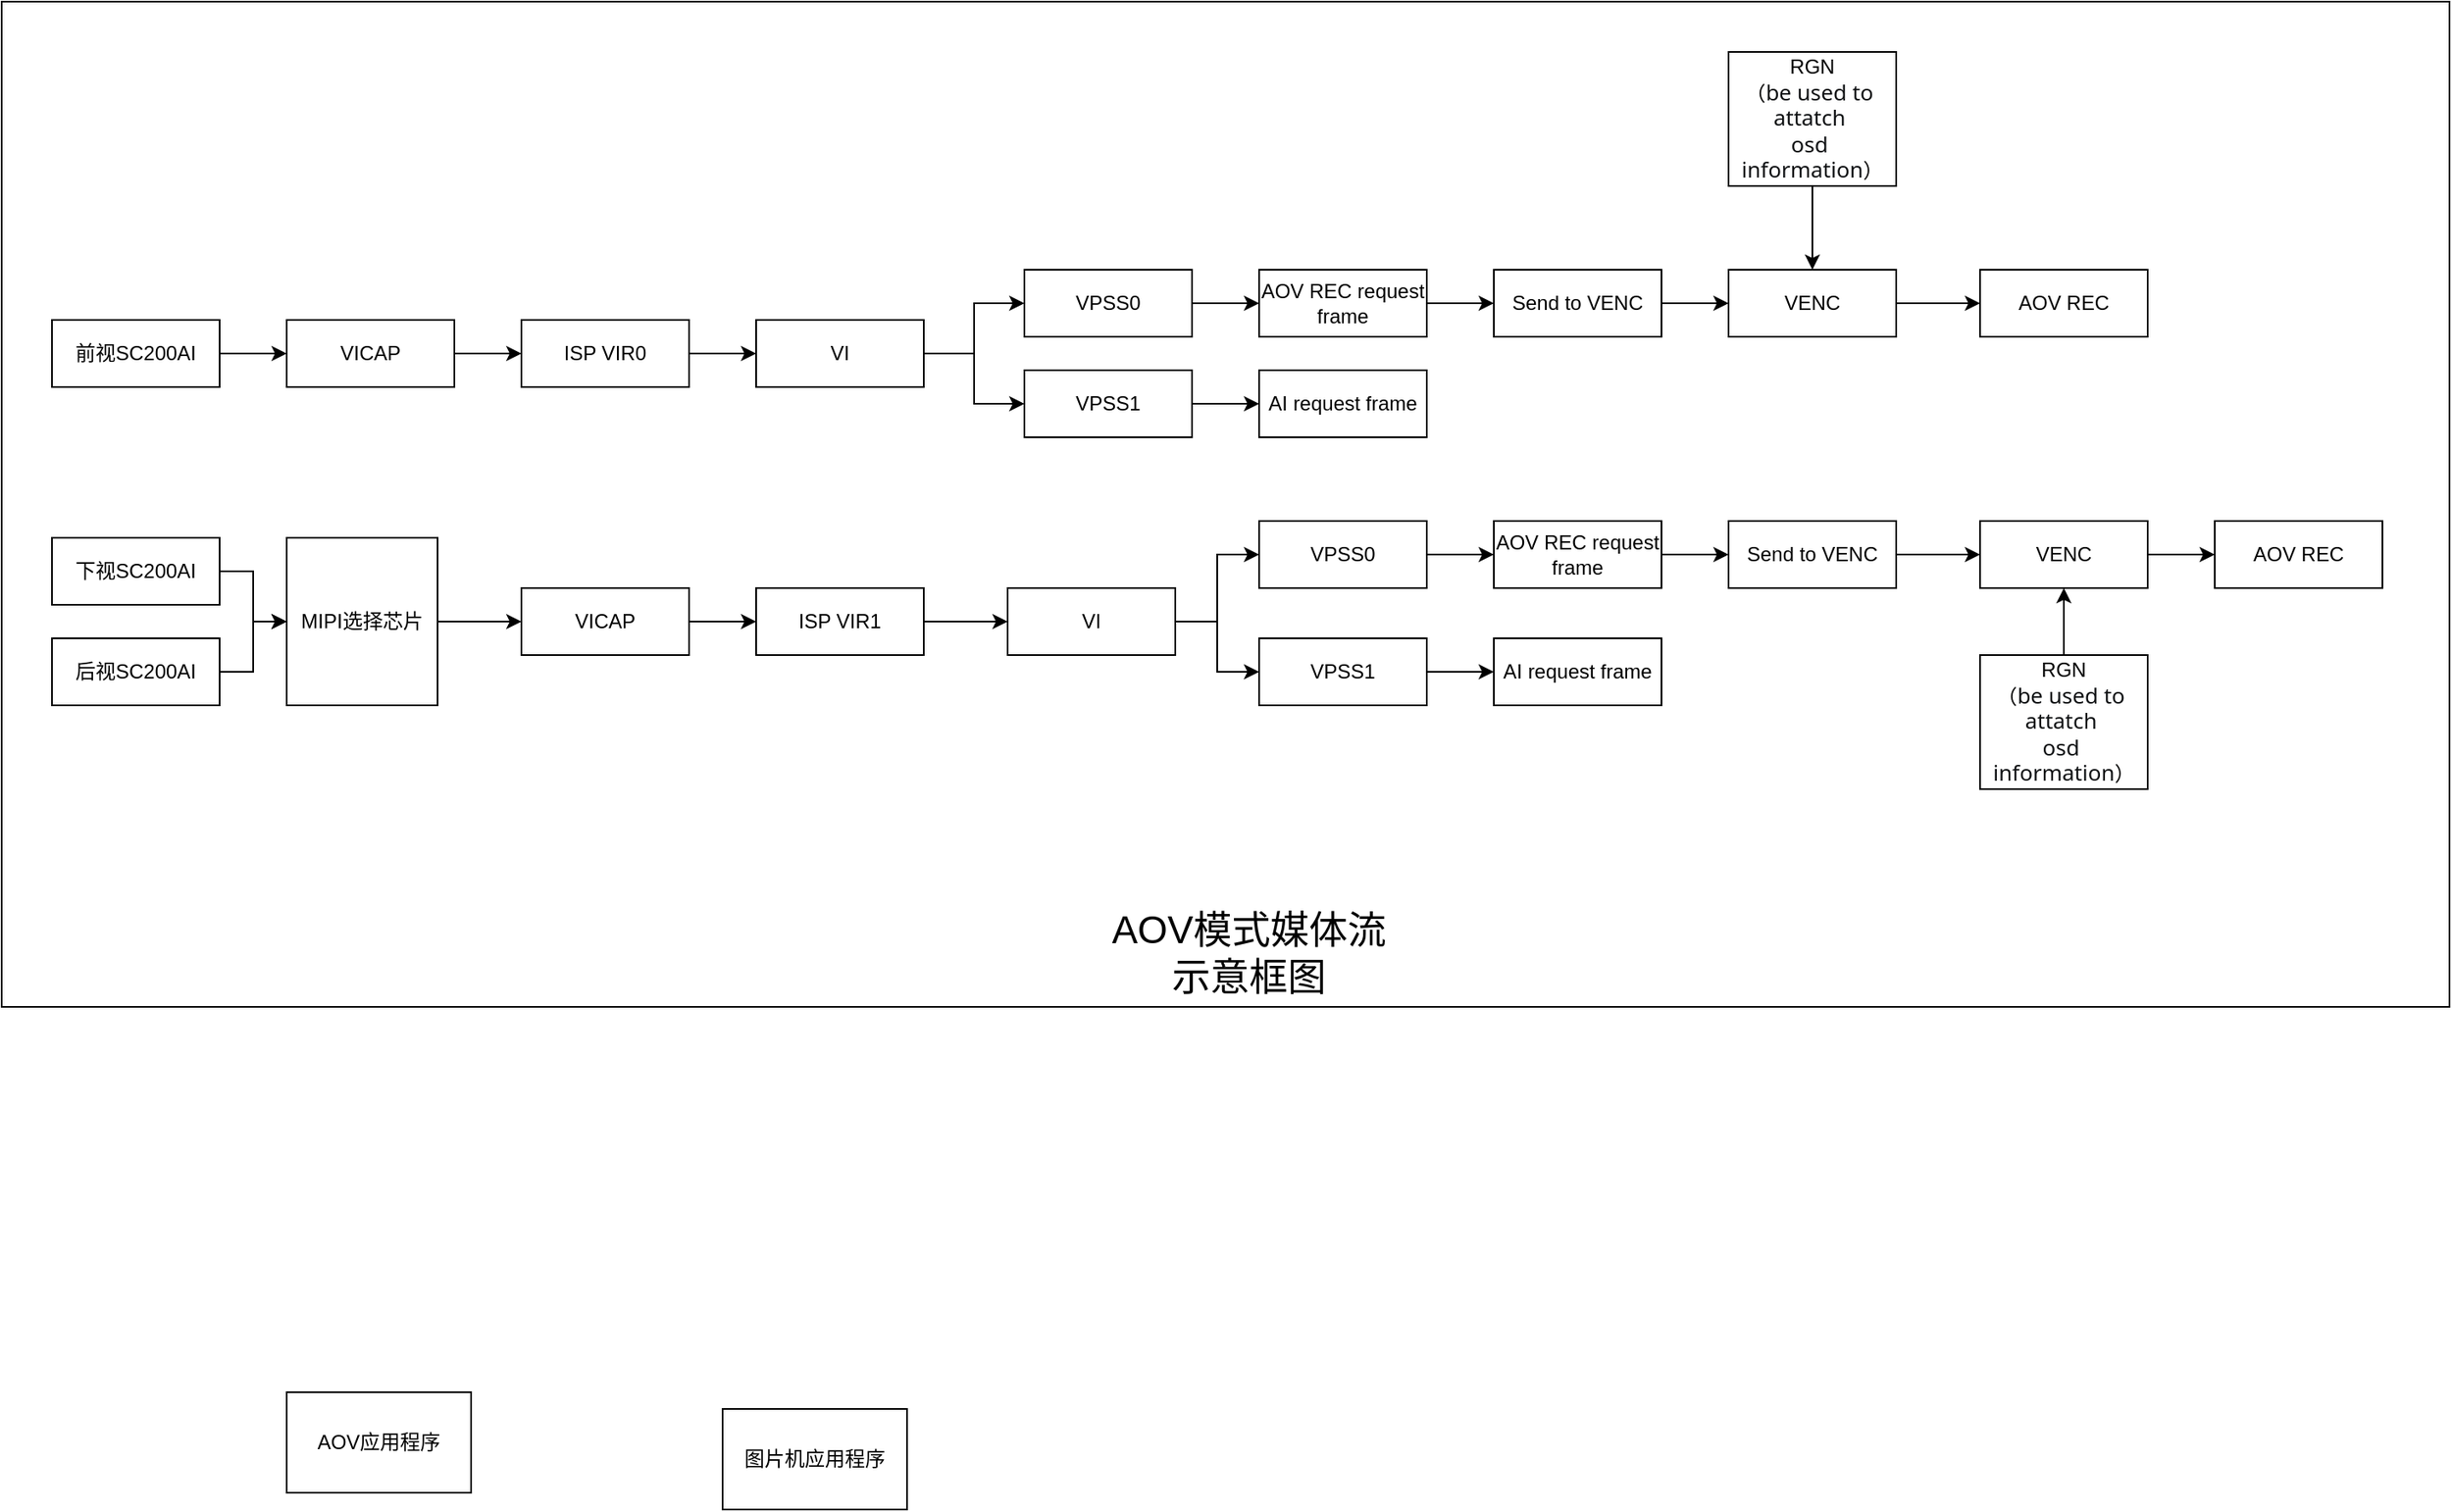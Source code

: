 <mxfile version="26.2.13">
  <diagram name="第 1 页" id="vm0noQgoKaf7Ory5WyCI">
    <mxGraphModel dx="979" dy="519" grid="1" gridSize="10" guides="1" tooltips="1" connect="1" arrows="1" fold="1" page="1" pageScale="1" pageWidth="827" pageHeight="1169" math="0" shadow="0">
      <root>
        <mxCell id="0" />
        <mxCell id="1" parent="0" />
        <mxCell id="FK6g6sYqLbhLBO1SA9hJ-79" value="" style="rounded=0;whiteSpace=wrap;html=1;" vertex="1" parent="1">
          <mxGeometry x="170" y="20" width="1460" height="600" as="geometry" />
        </mxCell>
        <mxCell id="FK6g6sYqLbhLBO1SA9hJ-13" value="" style="edgeStyle=orthogonalEdgeStyle;rounded=0;orthogonalLoop=1;jettySize=auto;html=1;" edge="1" parent="1" source="FK6g6sYqLbhLBO1SA9hJ-1" target="FK6g6sYqLbhLBO1SA9hJ-12">
          <mxGeometry relative="1" as="geometry" />
        </mxCell>
        <mxCell id="FK6g6sYqLbhLBO1SA9hJ-1" value="前视SC200AI" style="rounded=0;whiteSpace=wrap;html=1;" vertex="1" parent="1">
          <mxGeometry x="200" y="210" width="100" height="40" as="geometry" />
        </mxCell>
        <mxCell id="FK6g6sYqLbhLBO1SA9hJ-6" value="" style="edgeStyle=orthogonalEdgeStyle;rounded=0;orthogonalLoop=1;jettySize=auto;html=1;" edge="1" parent="1" source="FK6g6sYqLbhLBO1SA9hJ-4" target="FK6g6sYqLbhLBO1SA9hJ-5">
          <mxGeometry relative="1" as="geometry" />
        </mxCell>
        <mxCell id="FK6g6sYqLbhLBO1SA9hJ-4" value="下视SC200AI" style="rounded=0;whiteSpace=wrap;html=1;" vertex="1" parent="1">
          <mxGeometry x="200" y="340" width="100" height="40" as="geometry" />
        </mxCell>
        <mxCell id="FK6g6sYqLbhLBO1SA9hJ-78" value="" style="edgeStyle=orthogonalEdgeStyle;rounded=0;orthogonalLoop=1;jettySize=auto;html=1;" edge="1" parent="1" source="FK6g6sYqLbhLBO1SA9hJ-5" target="FK6g6sYqLbhLBO1SA9hJ-16">
          <mxGeometry relative="1" as="geometry" />
        </mxCell>
        <mxCell id="FK6g6sYqLbhLBO1SA9hJ-5" value="MIPI选择芯片" style="rounded=0;whiteSpace=wrap;html=1;" vertex="1" parent="1">
          <mxGeometry x="340" y="340" width="90" height="100" as="geometry" />
        </mxCell>
        <mxCell id="FK6g6sYqLbhLBO1SA9hJ-9" value="" style="edgeStyle=orthogonalEdgeStyle;rounded=0;orthogonalLoop=1;jettySize=auto;html=1;entryX=0;entryY=0.5;entryDx=0;entryDy=0;" edge="1" parent="1" source="FK6g6sYqLbhLBO1SA9hJ-7" target="FK6g6sYqLbhLBO1SA9hJ-5">
          <mxGeometry relative="1" as="geometry">
            <mxPoint x="380" y="430" as="targetPoint" />
          </mxGeometry>
        </mxCell>
        <mxCell id="FK6g6sYqLbhLBO1SA9hJ-7" value="后视SC200AI" style="rounded=0;whiteSpace=wrap;html=1;" vertex="1" parent="1">
          <mxGeometry x="200" y="400" width="100" height="40" as="geometry" />
        </mxCell>
        <mxCell id="FK6g6sYqLbhLBO1SA9hJ-15" value="" style="edgeStyle=orthogonalEdgeStyle;rounded=0;orthogonalLoop=1;jettySize=auto;html=1;" edge="1" parent="1" source="FK6g6sYqLbhLBO1SA9hJ-12" target="FK6g6sYqLbhLBO1SA9hJ-14">
          <mxGeometry relative="1" as="geometry" />
        </mxCell>
        <mxCell id="FK6g6sYqLbhLBO1SA9hJ-12" value="VICAP" style="whiteSpace=wrap;html=1;rounded=0;" vertex="1" parent="1">
          <mxGeometry x="340" y="210" width="100" height="40" as="geometry" />
        </mxCell>
        <mxCell id="FK6g6sYqLbhLBO1SA9hJ-22" value="" style="edgeStyle=orthogonalEdgeStyle;rounded=0;orthogonalLoop=1;jettySize=auto;html=1;" edge="1" parent="1" source="FK6g6sYqLbhLBO1SA9hJ-14" target="FK6g6sYqLbhLBO1SA9hJ-21">
          <mxGeometry relative="1" as="geometry" />
        </mxCell>
        <mxCell id="FK6g6sYqLbhLBO1SA9hJ-14" value="ISP VIR0" style="whiteSpace=wrap;html=1;rounded=0;" vertex="1" parent="1">
          <mxGeometry x="480" y="210" width="100" height="40" as="geometry" />
        </mxCell>
        <mxCell id="FK6g6sYqLbhLBO1SA9hJ-20" value="" style="edgeStyle=orthogonalEdgeStyle;rounded=0;orthogonalLoop=1;jettySize=auto;html=1;" edge="1" parent="1" source="FK6g6sYqLbhLBO1SA9hJ-16" target="FK6g6sYqLbhLBO1SA9hJ-19">
          <mxGeometry relative="1" as="geometry" />
        </mxCell>
        <mxCell id="FK6g6sYqLbhLBO1SA9hJ-16" value="VICAP" style="whiteSpace=wrap;html=1;rounded=0;" vertex="1" parent="1">
          <mxGeometry x="480" y="370" width="100" height="40" as="geometry" />
        </mxCell>
        <mxCell id="FK6g6sYqLbhLBO1SA9hJ-28" value="" style="edgeStyle=orthogonalEdgeStyle;rounded=0;orthogonalLoop=1;jettySize=auto;html=1;" edge="1" parent="1" source="FK6g6sYqLbhLBO1SA9hJ-19" target="FK6g6sYqLbhLBO1SA9hJ-27">
          <mxGeometry relative="1" as="geometry" />
        </mxCell>
        <mxCell id="FK6g6sYqLbhLBO1SA9hJ-19" value="ISP VIR1" style="whiteSpace=wrap;html=1;rounded=0;" vertex="1" parent="1">
          <mxGeometry x="620" y="370" width="100" height="40" as="geometry" />
        </mxCell>
        <mxCell id="FK6g6sYqLbhLBO1SA9hJ-24" value="" style="edgeStyle=orthogonalEdgeStyle;rounded=0;orthogonalLoop=1;jettySize=auto;html=1;" edge="1" parent="1" source="FK6g6sYqLbhLBO1SA9hJ-21" target="FK6g6sYqLbhLBO1SA9hJ-23">
          <mxGeometry relative="1" as="geometry" />
        </mxCell>
        <mxCell id="FK6g6sYqLbhLBO1SA9hJ-26" value="" style="edgeStyle=orthogonalEdgeStyle;rounded=0;orthogonalLoop=1;jettySize=auto;html=1;" edge="1" parent="1" source="FK6g6sYqLbhLBO1SA9hJ-21" target="FK6g6sYqLbhLBO1SA9hJ-25">
          <mxGeometry relative="1" as="geometry" />
        </mxCell>
        <mxCell id="FK6g6sYqLbhLBO1SA9hJ-21" value="VI" style="whiteSpace=wrap;html=1;rounded=0;" vertex="1" parent="1">
          <mxGeometry x="620" y="210" width="100" height="40" as="geometry" />
        </mxCell>
        <mxCell id="FK6g6sYqLbhLBO1SA9hJ-46" value="" style="edgeStyle=orthogonalEdgeStyle;rounded=0;orthogonalLoop=1;jettySize=auto;html=1;" edge="1" parent="1" source="FK6g6sYqLbhLBO1SA9hJ-23" target="FK6g6sYqLbhLBO1SA9hJ-45">
          <mxGeometry relative="1" as="geometry" />
        </mxCell>
        <mxCell id="FK6g6sYqLbhLBO1SA9hJ-23" value="VPSS0" style="whiteSpace=wrap;html=1;rounded=0;" vertex="1" parent="1">
          <mxGeometry x="780" y="180" width="100" height="40" as="geometry" />
        </mxCell>
        <mxCell id="FK6g6sYqLbhLBO1SA9hJ-52" value="" style="edgeStyle=orthogonalEdgeStyle;rounded=0;orthogonalLoop=1;jettySize=auto;html=1;" edge="1" parent="1" source="FK6g6sYqLbhLBO1SA9hJ-25" target="FK6g6sYqLbhLBO1SA9hJ-51">
          <mxGeometry relative="1" as="geometry" />
        </mxCell>
        <mxCell id="FK6g6sYqLbhLBO1SA9hJ-25" value="VPSS1" style="whiteSpace=wrap;html=1;rounded=0;" vertex="1" parent="1">
          <mxGeometry x="780" y="240" width="100" height="40" as="geometry" />
        </mxCell>
        <mxCell id="FK6g6sYqLbhLBO1SA9hJ-30" value="" style="edgeStyle=orthogonalEdgeStyle;rounded=0;orthogonalLoop=1;jettySize=auto;html=1;" edge="1" parent="1" source="FK6g6sYqLbhLBO1SA9hJ-27" target="FK6g6sYqLbhLBO1SA9hJ-29">
          <mxGeometry relative="1" as="geometry" />
        </mxCell>
        <mxCell id="FK6g6sYqLbhLBO1SA9hJ-32" value="" style="edgeStyle=orthogonalEdgeStyle;rounded=0;orthogonalLoop=1;jettySize=auto;html=1;" edge="1" parent="1" source="FK6g6sYqLbhLBO1SA9hJ-27" target="FK6g6sYqLbhLBO1SA9hJ-31">
          <mxGeometry relative="1" as="geometry" />
        </mxCell>
        <mxCell id="FK6g6sYqLbhLBO1SA9hJ-27" value="VI" style="whiteSpace=wrap;html=1;rounded=0;" vertex="1" parent="1">
          <mxGeometry x="770" y="370" width="100" height="40" as="geometry" />
        </mxCell>
        <mxCell id="FK6g6sYqLbhLBO1SA9hJ-29" value="VPSS0" style="whiteSpace=wrap;html=1;rounded=0;" vertex="1" parent="1">
          <mxGeometry x="920" y="330" width="100" height="40" as="geometry" />
        </mxCell>
        <mxCell id="FK6g6sYqLbhLBO1SA9hJ-77" value="" style="edgeStyle=orthogonalEdgeStyle;rounded=0;orthogonalLoop=1;jettySize=auto;html=1;" edge="1" parent="1" source="FK6g6sYqLbhLBO1SA9hJ-31" target="FK6g6sYqLbhLBO1SA9hJ-76">
          <mxGeometry relative="1" as="geometry" />
        </mxCell>
        <mxCell id="FK6g6sYqLbhLBO1SA9hJ-31" value="VPSS1" style="whiteSpace=wrap;html=1;rounded=0;" vertex="1" parent="1">
          <mxGeometry x="920" y="400" width="100" height="40" as="geometry" />
        </mxCell>
        <mxCell id="FK6g6sYqLbhLBO1SA9hJ-54" value="" style="edgeStyle=orthogonalEdgeStyle;rounded=0;orthogonalLoop=1;jettySize=auto;html=1;" edge="1" parent="1" source="FK6g6sYqLbhLBO1SA9hJ-33" target="FK6g6sYqLbhLBO1SA9hJ-53">
          <mxGeometry relative="1" as="geometry" />
        </mxCell>
        <mxCell id="FK6g6sYqLbhLBO1SA9hJ-33" value="VENC" style="whiteSpace=wrap;html=1;rounded=0;" vertex="1" parent="1">
          <mxGeometry x="1200" y="180" width="100" height="40" as="geometry" />
        </mxCell>
        <mxCell id="FK6g6sYqLbhLBO1SA9hJ-37" value="" style="edgeStyle=orthogonalEdgeStyle;rounded=0;orthogonalLoop=1;jettySize=auto;html=1;" edge="1" parent="1" source="FK6g6sYqLbhLBO1SA9hJ-35" target="FK6g6sYqLbhLBO1SA9hJ-33">
          <mxGeometry relative="1" as="geometry" />
        </mxCell>
        <mxCell id="FK6g6sYqLbhLBO1SA9hJ-35" value="RGN（&lt;span style=&quot;color: rgb(16, 18, 20); font-family: &amp;quot;PingFang SC&amp;quot;, &amp;quot;Segoe UI&amp;quot;, Arial, &amp;quot;Microsoft YaHei&amp;quot;, 微软雅黑, 宋体, &amp;quot;Malgun Gothic&amp;quot;, sans-serif; font-variant-ligatures: none; text-align: start; white-space: pre; background-color: rgb(255, 255, 255);&quot;&gt;&lt;font style=&quot;font-size: 13px;&quot;&gt;be used to &lt;/font&gt;&lt;/span&gt;&lt;div&gt;&lt;span style=&quot;color: rgb(16, 18, 20); font-family: &amp;quot;PingFang SC&amp;quot;, &amp;quot;Segoe UI&amp;quot;, Arial, &amp;quot;Microsoft YaHei&amp;quot;, 微软雅黑, 宋体, &amp;quot;Malgun Gothic&amp;quot;, sans-serif; font-variant-ligatures: none; text-align: start; white-space: pre; background-color: rgb(255, 255, 255);&quot;&gt;&lt;font style=&quot;font-size: 13px;&quot;&gt;attatch &lt;/font&gt;&lt;/span&gt;&lt;/div&gt;&lt;div&gt;&lt;span style=&quot;color: rgb(16, 18, 20); font-family: &amp;quot;PingFang SC&amp;quot;, &amp;quot;Segoe UI&amp;quot;, Arial, &amp;quot;Microsoft YaHei&amp;quot;, 微软雅黑, 宋体, &amp;quot;Malgun Gothic&amp;quot;, sans-serif; font-variant-ligatures: none; text-align: start; white-space: pre; background-color: rgb(255, 255, 255);&quot;&gt;&lt;font style=&quot;font-size: 13px;&quot;&gt;osd &lt;/font&gt;&lt;/span&gt;&lt;/div&gt;&lt;div&gt;&lt;span style=&quot;color: rgb(16, 18, 20); font-family: &amp;quot;PingFang SC&amp;quot;, &amp;quot;Segoe UI&amp;quot;, Arial, &amp;quot;Microsoft YaHei&amp;quot;, 微软雅黑, 宋体, &amp;quot;Malgun Gothic&amp;quot;, sans-serif; font-variant-ligatures: none; text-align: start; white-space: pre; background-color: rgb(255, 255, 255);&quot;&gt;&lt;font style=&quot;font-size: 13px;&quot;&gt;information&lt;/font&gt;&lt;/span&gt;）&lt;/div&gt;" style="whiteSpace=wrap;html=1;rounded=0;" vertex="1" parent="1">
          <mxGeometry x="1200" y="50" width="100" height="80" as="geometry" />
        </mxCell>
        <mxCell id="FK6g6sYqLbhLBO1SA9hJ-48" value="" style="edgeStyle=orthogonalEdgeStyle;rounded=0;orthogonalLoop=1;jettySize=auto;html=1;" edge="1" parent="1" source="FK6g6sYqLbhLBO1SA9hJ-45" target="FK6g6sYqLbhLBO1SA9hJ-47">
          <mxGeometry relative="1" as="geometry" />
        </mxCell>
        <mxCell id="FK6g6sYqLbhLBO1SA9hJ-45" value="AOV REC request frame" style="whiteSpace=wrap;html=1;rounded=0;" vertex="1" parent="1">
          <mxGeometry x="920" y="180" width="100" height="40" as="geometry" />
        </mxCell>
        <mxCell id="FK6g6sYqLbhLBO1SA9hJ-50" value="" style="edgeStyle=orthogonalEdgeStyle;rounded=0;orthogonalLoop=1;jettySize=auto;html=1;" edge="1" parent="1" source="FK6g6sYqLbhLBO1SA9hJ-47" target="FK6g6sYqLbhLBO1SA9hJ-33">
          <mxGeometry relative="1" as="geometry" />
        </mxCell>
        <mxCell id="FK6g6sYqLbhLBO1SA9hJ-47" value="Send to VENC" style="whiteSpace=wrap;html=1;rounded=0;" vertex="1" parent="1">
          <mxGeometry x="1060" y="180" width="100" height="40" as="geometry" />
        </mxCell>
        <mxCell id="FK6g6sYqLbhLBO1SA9hJ-51" value="AI request frame" style="whiteSpace=wrap;html=1;rounded=0;" vertex="1" parent="1">
          <mxGeometry x="920" y="240" width="100" height="40" as="geometry" />
        </mxCell>
        <mxCell id="FK6g6sYqLbhLBO1SA9hJ-53" value="AOV REC" style="whiteSpace=wrap;html=1;rounded=0;" vertex="1" parent="1">
          <mxGeometry x="1350" y="180" width="100" height="40" as="geometry" />
        </mxCell>
        <mxCell id="FK6g6sYqLbhLBO1SA9hJ-66" value="" style="edgeStyle=orthogonalEdgeStyle;rounded=0;orthogonalLoop=1;jettySize=auto;html=1;exitX=1;exitY=0.5;exitDx=0;exitDy=0;" edge="1" parent="1" target="FK6g6sYqLbhLBO1SA9hJ-72" source="FK6g6sYqLbhLBO1SA9hJ-29">
          <mxGeometry relative="1" as="geometry">
            <mxPoint x="1160" y="350" as="sourcePoint" />
          </mxGeometry>
        </mxCell>
        <mxCell id="FK6g6sYqLbhLBO1SA9hJ-67" value="" style="edgeStyle=orthogonalEdgeStyle;rounded=0;orthogonalLoop=1;jettySize=auto;html=1;" edge="1" parent="1" source="FK6g6sYqLbhLBO1SA9hJ-68" target="FK6g6sYqLbhLBO1SA9hJ-75">
          <mxGeometry relative="1" as="geometry" />
        </mxCell>
        <mxCell id="FK6g6sYqLbhLBO1SA9hJ-68" value="VENC" style="whiteSpace=wrap;html=1;rounded=0;" vertex="1" parent="1">
          <mxGeometry x="1350" y="330" width="100" height="40" as="geometry" />
        </mxCell>
        <mxCell id="FK6g6sYqLbhLBO1SA9hJ-69" value="" style="edgeStyle=orthogonalEdgeStyle;rounded=0;orthogonalLoop=1;jettySize=auto;html=1;" edge="1" parent="1" source="FK6g6sYqLbhLBO1SA9hJ-70" target="FK6g6sYqLbhLBO1SA9hJ-68">
          <mxGeometry relative="1" as="geometry" />
        </mxCell>
        <mxCell id="FK6g6sYqLbhLBO1SA9hJ-70" value="RGN（&lt;span style=&quot;color: rgb(16, 18, 20); font-family: &amp;quot;PingFang SC&amp;quot;, &amp;quot;Segoe UI&amp;quot;, Arial, &amp;quot;Microsoft YaHei&amp;quot;, 微软雅黑, 宋体, &amp;quot;Malgun Gothic&amp;quot;, sans-serif; font-variant-ligatures: none; text-align: start; white-space: pre; background-color: rgb(255, 255, 255);&quot;&gt;&lt;font style=&quot;font-size: 13px;&quot;&gt;be used to &lt;/font&gt;&lt;/span&gt;&lt;div&gt;&lt;span style=&quot;color: rgb(16, 18, 20); font-family: &amp;quot;PingFang SC&amp;quot;, &amp;quot;Segoe UI&amp;quot;, Arial, &amp;quot;Microsoft YaHei&amp;quot;, 微软雅黑, 宋体, &amp;quot;Malgun Gothic&amp;quot;, sans-serif; font-variant-ligatures: none; text-align: start; white-space: pre; background-color: rgb(255, 255, 255);&quot;&gt;&lt;font style=&quot;font-size: 13px;&quot;&gt;attatch &lt;/font&gt;&lt;/span&gt;&lt;/div&gt;&lt;div&gt;&lt;span style=&quot;color: rgb(16, 18, 20); font-family: &amp;quot;PingFang SC&amp;quot;, &amp;quot;Segoe UI&amp;quot;, Arial, &amp;quot;Microsoft YaHei&amp;quot;, 微软雅黑, 宋体, &amp;quot;Malgun Gothic&amp;quot;, sans-serif; font-variant-ligatures: none; text-align: start; white-space: pre; background-color: rgb(255, 255, 255);&quot;&gt;&lt;font style=&quot;font-size: 13px;&quot;&gt;osd &lt;/font&gt;&lt;/span&gt;&lt;/div&gt;&lt;div&gt;&lt;span style=&quot;color: rgb(16, 18, 20); font-family: &amp;quot;PingFang SC&amp;quot;, &amp;quot;Segoe UI&amp;quot;, Arial, &amp;quot;Microsoft YaHei&amp;quot;, 微软雅黑, 宋体, &amp;quot;Malgun Gothic&amp;quot;, sans-serif; font-variant-ligatures: none; text-align: start; white-space: pre; background-color: rgb(255, 255, 255);&quot;&gt;&lt;font style=&quot;font-size: 13px;&quot;&gt;information&lt;/font&gt;&lt;/span&gt;）&lt;/div&gt;" style="whiteSpace=wrap;html=1;rounded=0;" vertex="1" parent="1">
          <mxGeometry x="1350" y="410" width="100" height="80" as="geometry" />
        </mxCell>
        <mxCell id="FK6g6sYqLbhLBO1SA9hJ-71" value="" style="edgeStyle=orthogonalEdgeStyle;rounded=0;orthogonalLoop=1;jettySize=auto;html=1;" edge="1" parent="1" source="FK6g6sYqLbhLBO1SA9hJ-72" target="FK6g6sYqLbhLBO1SA9hJ-74">
          <mxGeometry relative="1" as="geometry" />
        </mxCell>
        <mxCell id="FK6g6sYqLbhLBO1SA9hJ-72" value="AOV REC request frame" style="whiteSpace=wrap;html=1;rounded=0;" vertex="1" parent="1">
          <mxGeometry x="1060" y="330" width="100" height="40" as="geometry" />
        </mxCell>
        <mxCell id="FK6g6sYqLbhLBO1SA9hJ-73" value="" style="edgeStyle=orthogonalEdgeStyle;rounded=0;orthogonalLoop=1;jettySize=auto;html=1;" edge="1" parent="1" source="FK6g6sYqLbhLBO1SA9hJ-74" target="FK6g6sYqLbhLBO1SA9hJ-68">
          <mxGeometry relative="1" as="geometry" />
        </mxCell>
        <mxCell id="FK6g6sYqLbhLBO1SA9hJ-74" value="Send to VENC" style="whiteSpace=wrap;html=1;rounded=0;" vertex="1" parent="1">
          <mxGeometry x="1200" y="330" width="100" height="40" as="geometry" />
        </mxCell>
        <mxCell id="FK6g6sYqLbhLBO1SA9hJ-75" value="AOV REC" style="whiteSpace=wrap;html=1;rounded=0;" vertex="1" parent="1">
          <mxGeometry x="1490" y="330" width="100" height="40" as="geometry" />
        </mxCell>
        <mxCell id="FK6g6sYqLbhLBO1SA9hJ-76" value="AI request frame" style="whiteSpace=wrap;html=1;rounded=0;" vertex="1" parent="1">
          <mxGeometry x="1060" y="400" width="100" height="40" as="geometry" />
        </mxCell>
        <mxCell id="FK6g6sYqLbhLBO1SA9hJ-80" value="AOV模式媒体流示意框图" style="text;html=1;align=center;verticalAlign=middle;whiteSpace=wrap;rounded=0;fontSize=23;" vertex="1" parent="1">
          <mxGeometry x="827" y="560" width="174" height="55" as="geometry" />
        </mxCell>
        <mxCell id="FK6g6sYqLbhLBO1SA9hJ-81" value="图片机应用程序" style="rounded=0;whiteSpace=wrap;html=1;" vertex="1" parent="1">
          <mxGeometry x="600" y="860" width="110" height="60" as="geometry" />
        </mxCell>
        <mxCell id="FK6g6sYqLbhLBO1SA9hJ-82" value="AOV应用程序" style="rounded=0;whiteSpace=wrap;html=1;" vertex="1" parent="1">
          <mxGeometry x="340" y="850" width="110" height="60" as="geometry" />
        </mxCell>
      </root>
    </mxGraphModel>
  </diagram>
</mxfile>
